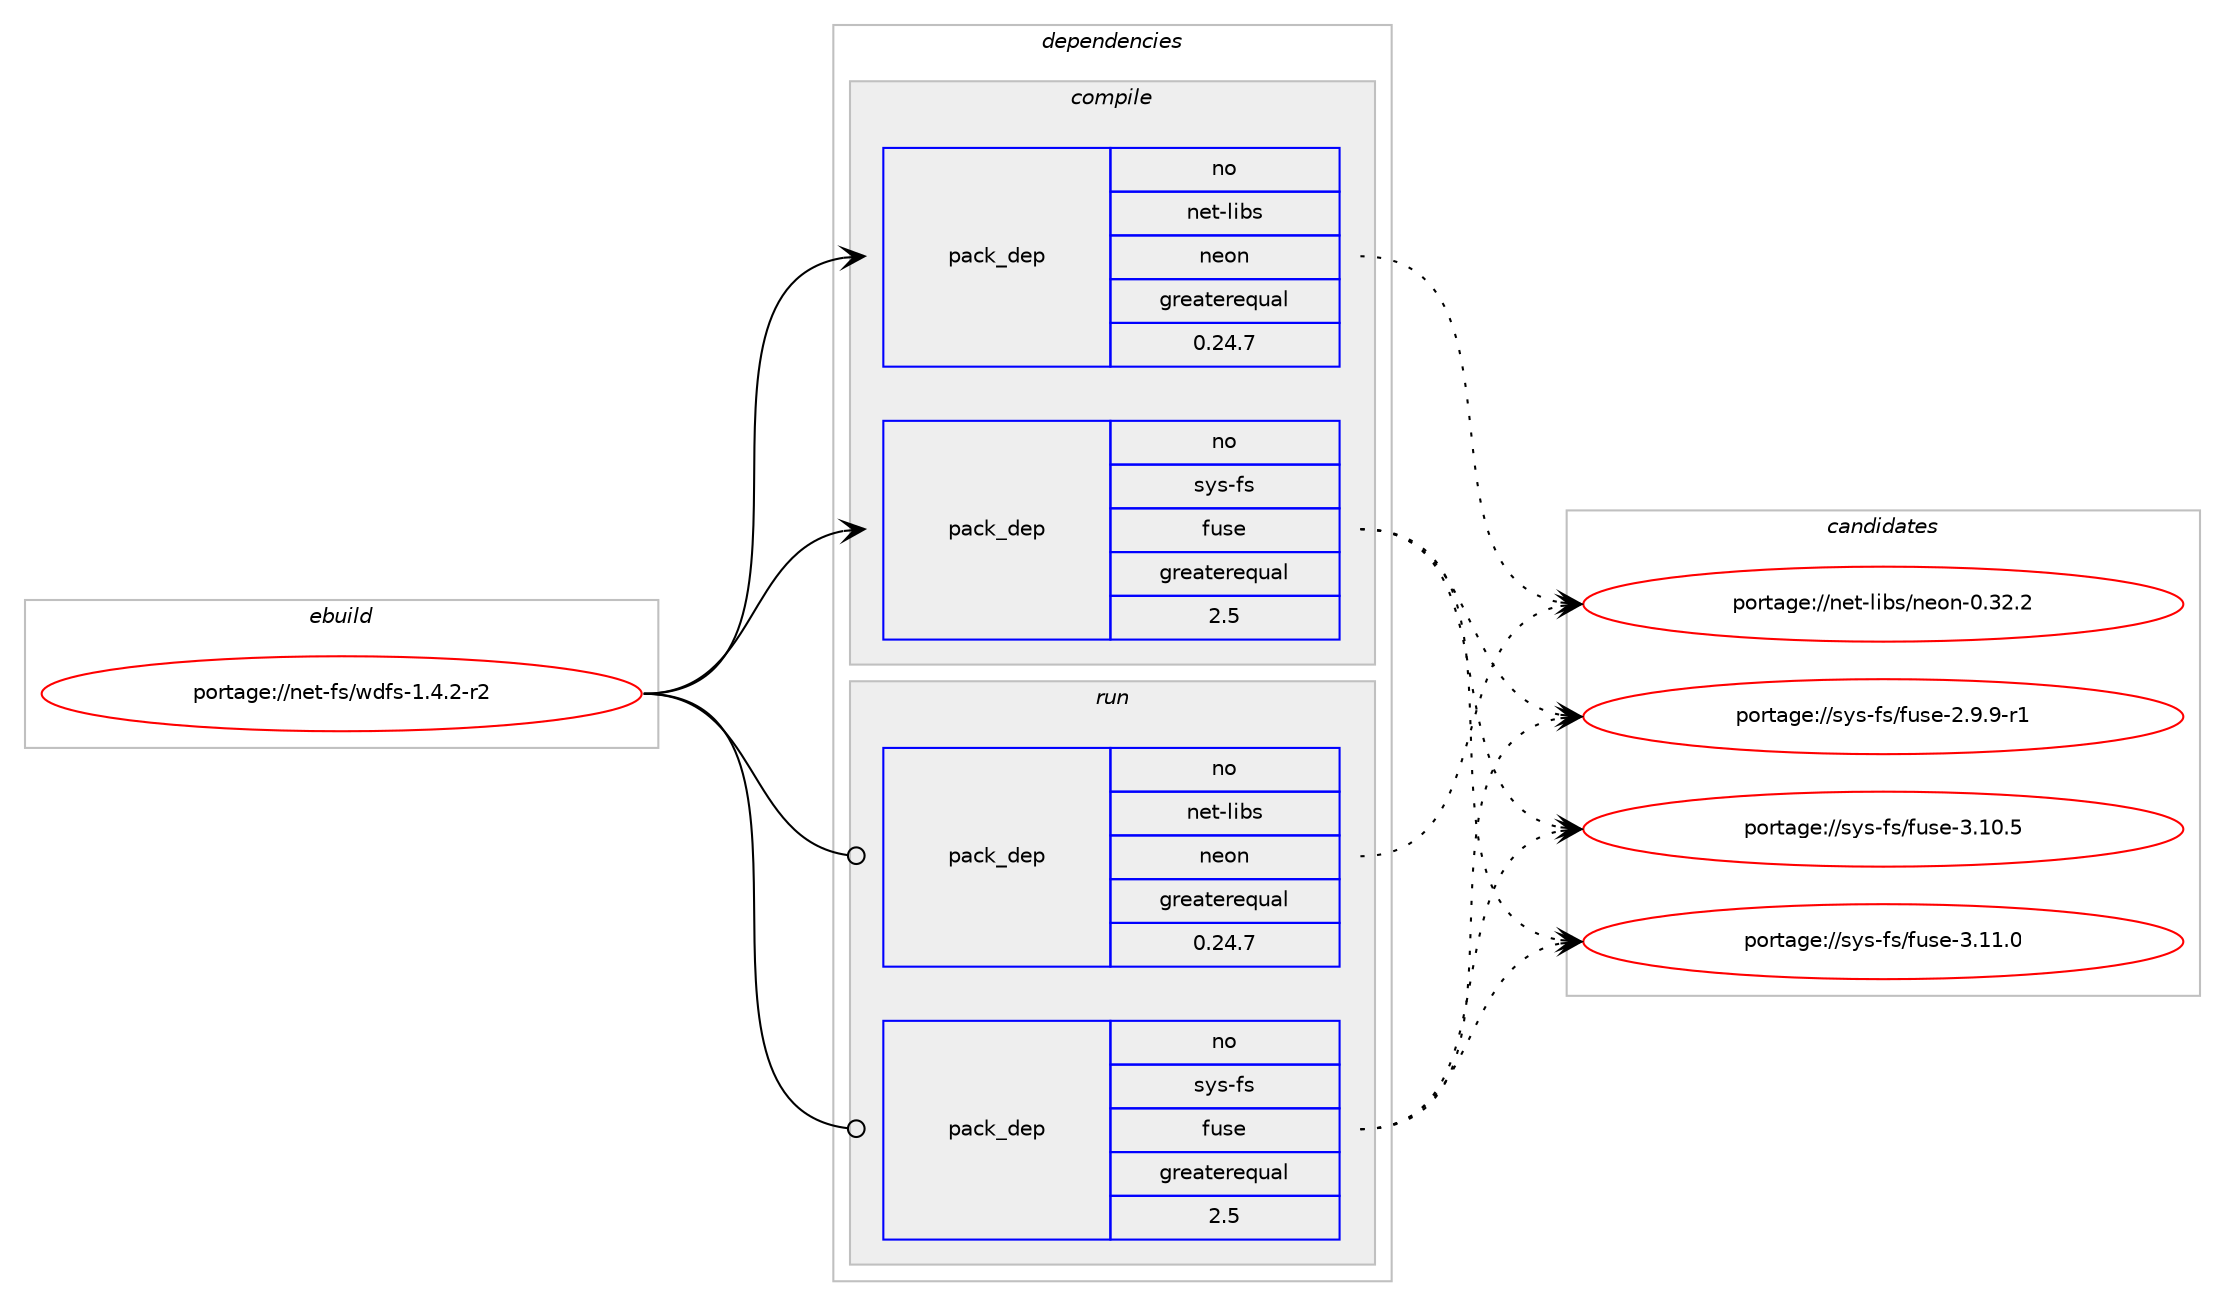 digraph prolog {

# *************
# Graph options
# *************

newrank=true;
concentrate=true;
compound=true;
graph [rankdir=LR,fontname=Helvetica,fontsize=10,ranksep=1.5];#, ranksep=2.5, nodesep=0.2];
edge  [arrowhead=vee];
node  [fontname=Helvetica,fontsize=10];

# **********
# The ebuild
# **********

subgraph cluster_leftcol {
color=gray;
rank=same;
label=<<i>ebuild</i>>;
id [label="portage://net-fs/wdfs-1.4.2-r2", color=red, width=4, href="../net-fs/wdfs-1.4.2-r2.svg"];
}

# ****************
# The dependencies
# ****************

subgraph cluster_midcol {
color=gray;
label=<<i>dependencies</i>>;
subgraph cluster_compile {
fillcolor="#eeeeee";
style=filled;
label=<<i>compile</i>>;
# *** BEGIN UNKNOWN DEPENDENCY TYPE (TODO) ***
# id -> package_dependency(portage://net-fs/wdfs-1.4.2-r2,install,no,dev-libs,glib,none,[,,],[slot(2)],[])
# *** END UNKNOWN DEPENDENCY TYPE (TODO) ***

subgraph pack21 {
dependency127 [label=<<TABLE BORDER="0" CELLBORDER="1" CELLSPACING="0" CELLPADDING="4" WIDTH="220"><TR><TD ROWSPAN="6" CELLPADDING="30">pack_dep</TD></TR><TR><TD WIDTH="110">no</TD></TR><TR><TD>net-libs</TD></TR><TR><TD>neon</TD></TR><TR><TD>greaterequal</TD></TR><TR><TD>0.24.7</TD></TR></TABLE>>, shape=none, color=blue];
}
id:e -> dependency127:w [weight=20,style="solid",arrowhead="vee"];
subgraph pack22 {
dependency128 [label=<<TABLE BORDER="0" CELLBORDER="1" CELLSPACING="0" CELLPADDING="4" WIDTH="220"><TR><TD ROWSPAN="6" CELLPADDING="30">pack_dep</TD></TR><TR><TD WIDTH="110">no</TD></TR><TR><TD>sys-fs</TD></TR><TR><TD>fuse</TD></TR><TR><TD>greaterequal</TD></TR><TR><TD>2.5</TD></TR></TABLE>>, shape=none, color=blue];
}
id:e -> dependency128:w [weight=20,style="solid",arrowhead="vee"];
}
subgraph cluster_compileandrun {
fillcolor="#eeeeee";
style=filled;
label=<<i>compile and run</i>>;
}
subgraph cluster_run {
fillcolor="#eeeeee";
style=filled;
label=<<i>run</i>>;
# *** BEGIN UNKNOWN DEPENDENCY TYPE (TODO) ***
# id -> package_dependency(portage://net-fs/wdfs-1.4.2-r2,run,no,dev-libs,glib,none,[,,],[slot(2)],[])
# *** END UNKNOWN DEPENDENCY TYPE (TODO) ***

subgraph pack23 {
dependency129 [label=<<TABLE BORDER="0" CELLBORDER="1" CELLSPACING="0" CELLPADDING="4" WIDTH="220"><TR><TD ROWSPAN="6" CELLPADDING="30">pack_dep</TD></TR><TR><TD WIDTH="110">no</TD></TR><TR><TD>net-libs</TD></TR><TR><TD>neon</TD></TR><TR><TD>greaterequal</TD></TR><TR><TD>0.24.7</TD></TR></TABLE>>, shape=none, color=blue];
}
id:e -> dependency129:w [weight=20,style="solid",arrowhead="odot"];
subgraph pack24 {
dependency130 [label=<<TABLE BORDER="0" CELLBORDER="1" CELLSPACING="0" CELLPADDING="4" WIDTH="220"><TR><TD ROWSPAN="6" CELLPADDING="30">pack_dep</TD></TR><TR><TD WIDTH="110">no</TD></TR><TR><TD>sys-fs</TD></TR><TR><TD>fuse</TD></TR><TR><TD>greaterequal</TD></TR><TR><TD>2.5</TD></TR></TABLE>>, shape=none, color=blue];
}
id:e -> dependency130:w [weight=20,style="solid",arrowhead="odot"];
}
}

# **************
# The candidates
# **************

subgraph cluster_choices {
rank=same;
color=gray;
label=<<i>candidates</i>>;

subgraph choice21 {
color=black;
nodesep=1;
choice11010111645108105981154711010111111045484651504650 [label="portage://net-libs/neon-0.32.2", color=red, width=4,href="../net-libs/neon-0.32.2.svg"];
dependency127:e -> choice11010111645108105981154711010111111045484651504650:w [style=dotted,weight="100"];
}
subgraph choice22 {
color=black;
nodesep=1;
choice11512111545102115471021171151014550465746574511449 [label="portage://sys-fs/fuse-2.9.9-r1", color=red, width=4,href="../sys-fs/fuse-2.9.9-r1.svg"];
choice115121115451021154710211711510145514649484653 [label="portage://sys-fs/fuse-3.10.5", color=red, width=4,href="../sys-fs/fuse-3.10.5.svg"];
choice115121115451021154710211711510145514649494648 [label="portage://sys-fs/fuse-3.11.0", color=red, width=4,href="../sys-fs/fuse-3.11.0.svg"];
dependency128:e -> choice11512111545102115471021171151014550465746574511449:w [style=dotted,weight="100"];
dependency128:e -> choice115121115451021154710211711510145514649484653:w [style=dotted,weight="100"];
dependency128:e -> choice115121115451021154710211711510145514649494648:w [style=dotted,weight="100"];
}
subgraph choice23 {
color=black;
nodesep=1;
choice11010111645108105981154711010111111045484651504650 [label="portage://net-libs/neon-0.32.2", color=red, width=4,href="../net-libs/neon-0.32.2.svg"];
dependency129:e -> choice11010111645108105981154711010111111045484651504650:w [style=dotted,weight="100"];
}
subgraph choice24 {
color=black;
nodesep=1;
choice11512111545102115471021171151014550465746574511449 [label="portage://sys-fs/fuse-2.9.9-r1", color=red, width=4,href="../sys-fs/fuse-2.9.9-r1.svg"];
choice115121115451021154710211711510145514649484653 [label="portage://sys-fs/fuse-3.10.5", color=red, width=4,href="../sys-fs/fuse-3.10.5.svg"];
choice115121115451021154710211711510145514649494648 [label="portage://sys-fs/fuse-3.11.0", color=red, width=4,href="../sys-fs/fuse-3.11.0.svg"];
dependency130:e -> choice11512111545102115471021171151014550465746574511449:w [style=dotted,weight="100"];
dependency130:e -> choice115121115451021154710211711510145514649484653:w [style=dotted,weight="100"];
dependency130:e -> choice115121115451021154710211711510145514649494648:w [style=dotted,weight="100"];
}
}

}

